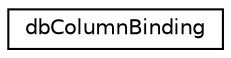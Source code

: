 digraph "Graphical Class Hierarchy"
{
 // INTERACTIVE_SVG=YES
 // LATEX_PDF_SIZE
  edge [fontname="Helvetica",fontsize="10",labelfontname="Helvetica",labelfontsize="10"];
  node [fontname="Helvetica",fontsize="10",shape=record];
  rankdir="LR";
  Node0 [label="dbColumnBinding",height=0.2,width=0.4,color="black", fillcolor="white", style="filled",URL="$classdbColumnBinding.html",tooltip=" "];
}
